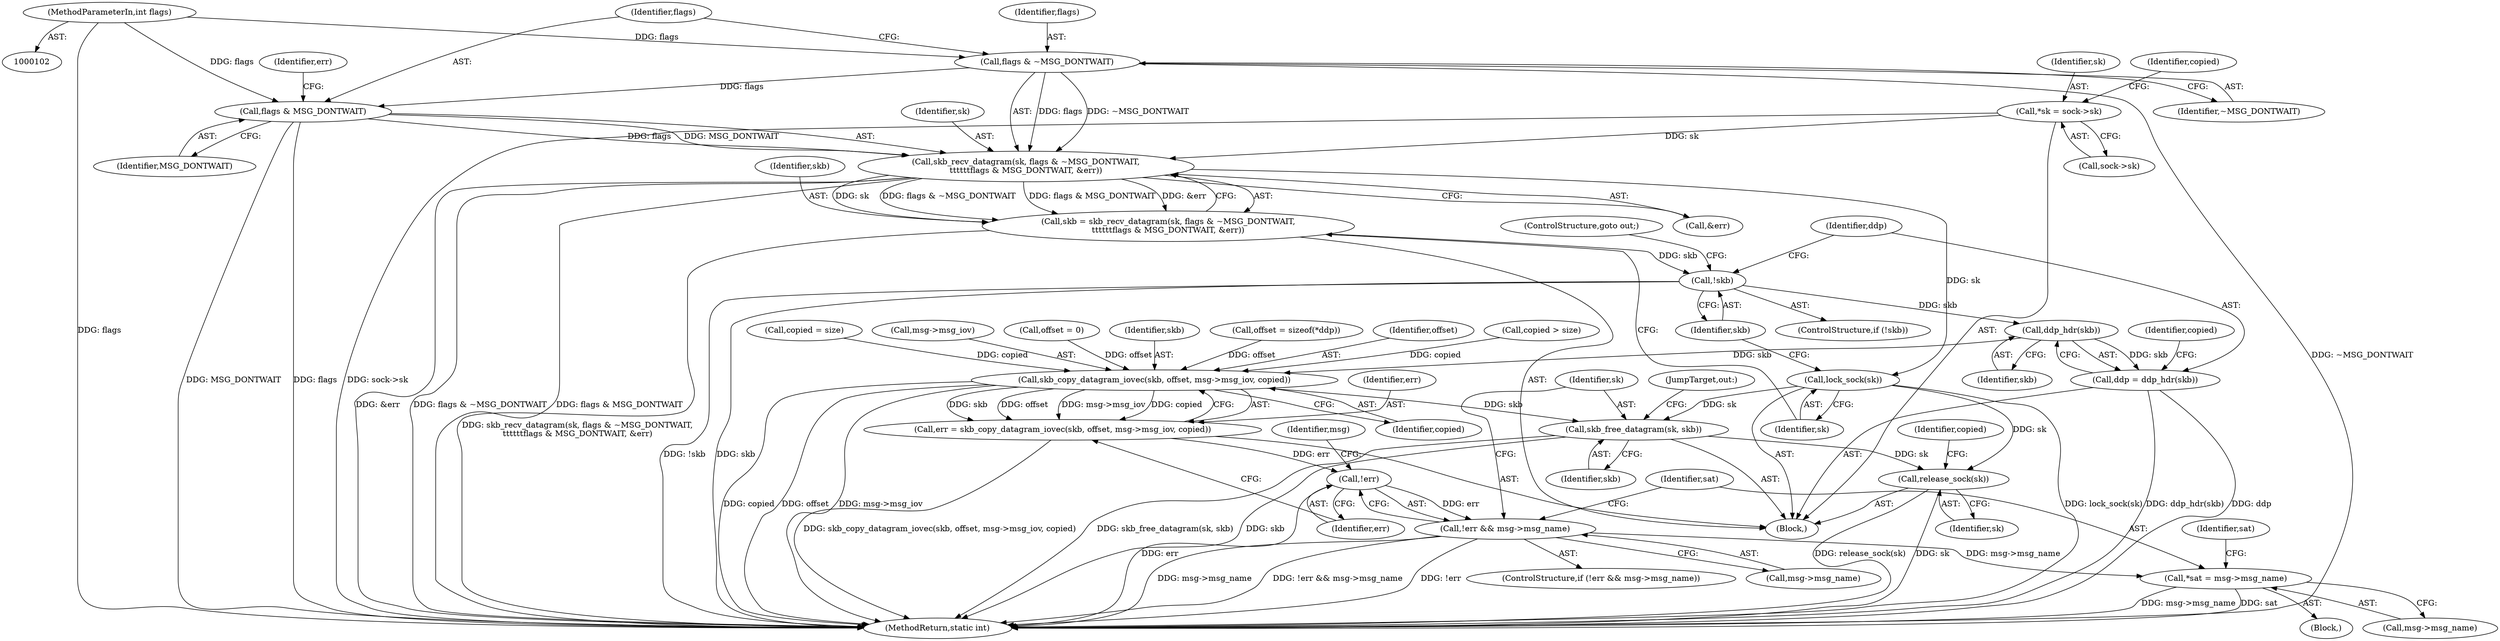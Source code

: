 digraph "0_linux_f3d3342602f8bcbf37d7c46641cb9bca7618eb1c_3@API" {
"1000131" [label="(Call,skb_recv_datagram(sk, flags & ~MSG_DONTWAIT,\n\t\t\t\t\t\tflags & MSG_DONTWAIT, &err))"];
"1000110" [label="(Call,*sk = sock->sk)"];
"1000133" [label="(Call,flags & ~MSG_DONTWAIT)"];
"1000107" [label="(MethodParameterIn,int flags)"];
"1000136" [label="(Call,flags & MSG_DONTWAIT)"];
"1000129" [label="(Call,skb = skb_recv_datagram(sk, flags & ~MSG_DONTWAIT,\n\t\t\t\t\t\tflags & MSG_DONTWAIT, &err))"];
"1000144" [label="(Call,!skb)"];
"1000149" [label="(Call,ddp_hdr(skb))"];
"1000147" [label="(Call,ddp = ddp_hdr(skb))"];
"1000189" [label="(Call,skb_copy_datagram_iovec(skb, offset, msg->msg_iov, copied))"];
"1000187" [label="(Call,err = skb_copy_datagram_iovec(skb, offset, msg->msg_iov, copied))"];
"1000198" [label="(Call,!err)"];
"1000197" [label="(Call,!err && msg->msg_name)"];
"1000205" [label="(Call,*sat = msg->msg_name)"];
"1000247" [label="(Call,skb_free_datagram(sk, skb))"];
"1000251" [label="(Call,release_sock(sk))"];
"1000141" [label="(Call,lock_sock(sk))"];
"1000251" [label="(Call,release_sock(sk))"];
"1000166" [label="(Call,offset = sizeof(*ddp))"];
"1000135" [label="(Identifier,~MSG_DONTWAIT)"];
"1000198" [label="(Call,!err)"];
"1000138" [label="(Identifier,MSG_DONTWAIT)"];
"1000150" [label="(Identifier,skb)"];
"1000129" [label="(Call,skb = skb_recv_datagram(sk, flags & ~MSG_DONTWAIT,\n\t\t\t\t\t\tflags & MSG_DONTWAIT, &err))"];
"1000197" [label="(Call,!err && msg->msg_name)"];
"1000249" [label="(Identifier,skb)"];
"1000146" [label="(ControlStructure,goto out;)"];
"1000111" [label="(Identifier,sk)"];
"1000191" [label="(Identifier,offset)"];
"1000187" [label="(Call,err = skb_copy_datagram_iovec(skb, offset, msg->msg_iov, copied))"];
"1000142" [label="(Identifier,sk)"];
"1000175" [label="(Call,copied > size)"];
"1000201" [label="(Identifier,msg)"];
"1000132" [label="(Identifier,sk)"];
"1000250" [label="(JumpTarget,out:)"];
"1000130" [label="(Identifier,skb)"];
"1000108" [label="(Block,)"];
"1000199" [label="(Identifier,err)"];
"1000179" [label="(Call,copied = size)"];
"1000189" [label="(Call,skb_copy_datagram_iovec(skb, offset, msg->msg_iov, copied))"];
"1000247" [label="(Call,skb_free_datagram(sk, skb))"];
"1000148" [label="(Identifier,ddp)"];
"1000203" [label="(Block,)"];
"1000136" [label="(Call,flags & MSG_DONTWAIT)"];
"1000107" [label="(MethodParameterIn,int flags)"];
"1000192" [label="(Call,msg->msg_iov)"];
"1000140" [label="(Identifier,err)"];
"1000143" [label="(ControlStructure,if (!skb))"];
"1000188" [label="(Identifier,err)"];
"1000200" [label="(Call,msg->msg_name)"];
"1000254" [label="(MethodReturn,static int)"];
"1000205" [label="(Call,*sat = msg->msg_name)"];
"1000134" [label="(Identifier,flags)"];
"1000196" [label="(ControlStructure,if (!err && msg->msg_name))"];
"1000131" [label="(Call,skb_recv_datagram(sk, flags & ~MSG_DONTWAIT,\n\t\t\t\t\t\tflags & MSG_DONTWAIT, &err))"];
"1000206" [label="(Identifier,sat)"];
"1000149" [label="(Call,ddp_hdr(skb))"];
"1000121" [label="(Call,offset = 0)"];
"1000133" [label="(Call,flags & ~MSG_DONTWAIT)"];
"1000110" [label="(Call,*sk = sock->sk)"];
"1000190" [label="(Identifier,skb)"];
"1000195" [label="(Identifier,copied)"];
"1000141" [label="(Call,lock_sock(sk))"];
"1000112" [label="(Call,sock->sk)"];
"1000147" [label="(Call,ddp = ddp_hdr(skb))"];
"1000145" [label="(Identifier,skb)"];
"1000212" [label="(Identifier,sat)"];
"1000152" [label="(Identifier,copied)"];
"1000139" [label="(Call,&err)"];
"1000252" [label="(Identifier,sk)"];
"1000253" [label="(Identifier,copied)"];
"1000207" [label="(Call,msg->msg_name)"];
"1000118" [label="(Identifier,copied)"];
"1000144" [label="(Call,!skb)"];
"1000137" [label="(Identifier,flags)"];
"1000248" [label="(Identifier,sk)"];
"1000131" -> "1000129"  [label="AST: "];
"1000131" -> "1000139"  [label="CFG: "];
"1000132" -> "1000131"  [label="AST: "];
"1000133" -> "1000131"  [label="AST: "];
"1000136" -> "1000131"  [label="AST: "];
"1000139" -> "1000131"  [label="AST: "];
"1000129" -> "1000131"  [label="CFG: "];
"1000131" -> "1000254"  [label="DDG: &err"];
"1000131" -> "1000254"  [label="DDG: flags & ~MSG_DONTWAIT"];
"1000131" -> "1000254"  [label="DDG: flags & MSG_DONTWAIT"];
"1000131" -> "1000129"  [label="DDG: sk"];
"1000131" -> "1000129"  [label="DDG: flags & ~MSG_DONTWAIT"];
"1000131" -> "1000129"  [label="DDG: flags & MSG_DONTWAIT"];
"1000131" -> "1000129"  [label="DDG: &err"];
"1000110" -> "1000131"  [label="DDG: sk"];
"1000133" -> "1000131"  [label="DDG: flags"];
"1000133" -> "1000131"  [label="DDG: ~MSG_DONTWAIT"];
"1000136" -> "1000131"  [label="DDG: flags"];
"1000136" -> "1000131"  [label="DDG: MSG_DONTWAIT"];
"1000131" -> "1000141"  [label="DDG: sk"];
"1000110" -> "1000108"  [label="AST: "];
"1000110" -> "1000112"  [label="CFG: "];
"1000111" -> "1000110"  [label="AST: "];
"1000112" -> "1000110"  [label="AST: "];
"1000118" -> "1000110"  [label="CFG: "];
"1000110" -> "1000254"  [label="DDG: sock->sk"];
"1000133" -> "1000135"  [label="CFG: "];
"1000134" -> "1000133"  [label="AST: "];
"1000135" -> "1000133"  [label="AST: "];
"1000137" -> "1000133"  [label="CFG: "];
"1000133" -> "1000254"  [label="DDG: ~MSG_DONTWAIT"];
"1000107" -> "1000133"  [label="DDG: flags"];
"1000133" -> "1000136"  [label="DDG: flags"];
"1000107" -> "1000102"  [label="AST: "];
"1000107" -> "1000254"  [label="DDG: flags"];
"1000107" -> "1000136"  [label="DDG: flags"];
"1000136" -> "1000138"  [label="CFG: "];
"1000137" -> "1000136"  [label="AST: "];
"1000138" -> "1000136"  [label="AST: "];
"1000140" -> "1000136"  [label="CFG: "];
"1000136" -> "1000254"  [label="DDG: MSG_DONTWAIT"];
"1000136" -> "1000254"  [label="DDG: flags"];
"1000129" -> "1000108"  [label="AST: "];
"1000130" -> "1000129"  [label="AST: "];
"1000142" -> "1000129"  [label="CFG: "];
"1000129" -> "1000254"  [label="DDG: skb_recv_datagram(sk, flags & ~MSG_DONTWAIT,\n\t\t\t\t\t\tflags & MSG_DONTWAIT, &err)"];
"1000129" -> "1000144"  [label="DDG: skb"];
"1000144" -> "1000143"  [label="AST: "];
"1000144" -> "1000145"  [label="CFG: "];
"1000145" -> "1000144"  [label="AST: "];
"1000146" -> "1000144"  [label="CFG: "];
"1000148" -> "1000144"  [label="CFG: "];
"1000144" -> "1000254"  [label="DDG: !skb"];
"1000144" -> "1000254"  [label="DDG: skb"];
"1000144" -> "1000149"  [label="DDG: skb"];
"1000149" -> "1000147"  [label="AST: "];
"1000149" -> "1000150"  [label="CFG: "];
"1000150" -> "1000149"  [label="AST: "];
"1000147" -> "1000149"  [label="CFG: "];
"1000149" -> "1000147"  [label="DDG: skb"];
"1000149" -> "1000189"  [label="DDG: skb"];
"1000147" -> "1000108"  [label="AST: "];
"1000148" -> "1000147"  [label="AST: "];
"1000152" -> "1000147"  [label="CFG: "];
"1000147" -> "1000254"  [label="DDG: ddp_hdr(skb)"];
"1000147" -> "1000254"  [label="DDG: ddp"];
"1000189" -> "1000187"  [label="AST: "];
"1000189" -> "1000195"  [label="CFG: "];
"1000190" -> "1000189"  [label="AST: "];
"1000191" -> "1000189"  [label="AST: "];
"1000192" -> "1000189"  [label="AST: "];
"1000195" -> "1000189"  [label="AST: "];
"1000187" -> "1000189"  [label="CFG: "];
"1000189" -> "1000254"  [label="DDG: copied"];
"1000189" -> "1000254"  [label="DDG: offset"];
"1000189" -> "1000254"  [label="DDG: msg->msg_iov"];
"1000189" -> "1000187"  [label="DDG: skb"];
"1000189" -> "1000187"  [label="DDG: offset"];
"1000189" -> "1000187"  [label="DDG: msg->msg_iov"];
"1000189" -> "1000187"  [label="DDG: copied"];
"1000121" -> "1000189"  [label="DDG: offset"];
"1000166" -> "1000189"  [label="DDG: offset"];
"1000179" -> "1000189"  [label="DDG: copied"];
"1000175" -> "1000189"  [label="DDG: copied"];
"1000189" -> "1000247"  [label="DDG: skb"];
"1000187" -> "1000108"  [label="AST: "];
"1000188" -> "1000187"  [label="AST: "];
"1000199" -> "1000187"  [label="CFG: "];
"1000187" -> "1000254"  [label="DDG: skb_copy_datagram_iovec(skb, offset, msg->msg_iov, copied)"];
"1000187" -> "1000198"  [label="DDG: err"];
"1000198" -> "1000197"  [label="AST: "];
"1000198" -> "1000199"  [label="CFG: "];
"1000199" -> "1000198"  [label="AST: "];
"1000201" -> "1000198"  [label="CFG: "];
"1000197" -> "1000198"  [label="CFG: "];
"1000198" -> "1000254"  [label="DDG: err"];
"1000198" -> "1000197"  [label="DDG: err"];
"1000197" -> "1000196"  [label="AST: "];
"1000197" -> "1000200"  [label="CFG: "];
"1000200" -> "1000197"  [label="AST: "];
"1000206" -> "1000197"  [label="CFG: "];
"1000248" -> "1000197"  [label="CFG: "];
"1000197" -> "1000254"  [label="DDG: msg->msg_name"];
"1000197" -> "1000254"  [label="DDG: !err && msg->msg_name"];
"1000197" -> "1000254"  [label="DDG: !err"];
"1000197" -> "1000205"  [label="DDG: msg->msg_name"];
"1000205" -> "1000203"  [label="AST: "];
"1000205" -> "1000207"  [label="CFG: "];
"1000206" -> "1000205"  [label="AST: "];
"1000207" -> "1000205"  [label="AST: "];
"1000212" -> "1000205"  [label="CFG: "];
"1000205" -> "1000254"  [label="DDG: sat"];
"1000205" -> "1000254"  [label="DDG: msg->msg_name"];
"1000247" -> "1000108"  [label="AST: "];
"1000247" -> "1000249"  [label="CFG: "];
"1000248" -> "1000247"  [label="AST: "];
"1000249" -> "1000247"  [label="AST: "];
"1000250" -> "1000247"  [label="CFG: "];
"1000247" -> "1000254"  [label="DDG: skb_free_datagram(sk, skb)"];
"1000247" -> "1000254"  [label="DDG: skb"];
"1000141" -> "1000247"  [label="DDG: sk"];
"1000247" -> "1000251"  [label="DDG: sk"];
"1000251" -> "1000108"  [label="AST: "];
"1000251" -> "1000252"  [label="CFG: "];
"1000252" -> "1000251"  [label="AST: "];
"1000253" -> "1000251"  [label="CFG: "];
"1000251" -> "1000254"  [label="DDG: release_sock(sk)"];
"1000251" -> "1000254"  [label="DDG: sk"];
"1000141" -> "1000251"  [label="DDG: sk"];
"1000141" -> "1000108"  [label="AST: "];
"1000141" -> "1000142"  [label="CFG: "];
"1000142" -> "1000141"  [label="AST: "];
"1000145" -> "1000141"  [label="CFG: "];
"1000141" -> "1000254"  [label="DDG: lock_sock(sk)"];
}
